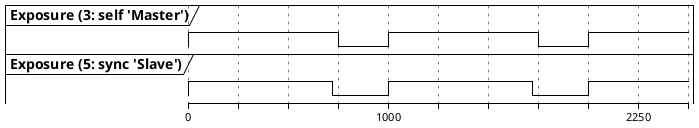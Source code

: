 @startuml
!theme plain
clock "Exposure (3: self 'Master')" as TRIG with period 1000 pulse 750
clock "Exposure (5: sync 'Slave')"  as EXT  with period 1000 pulse 720

@0
@2250

@enduml